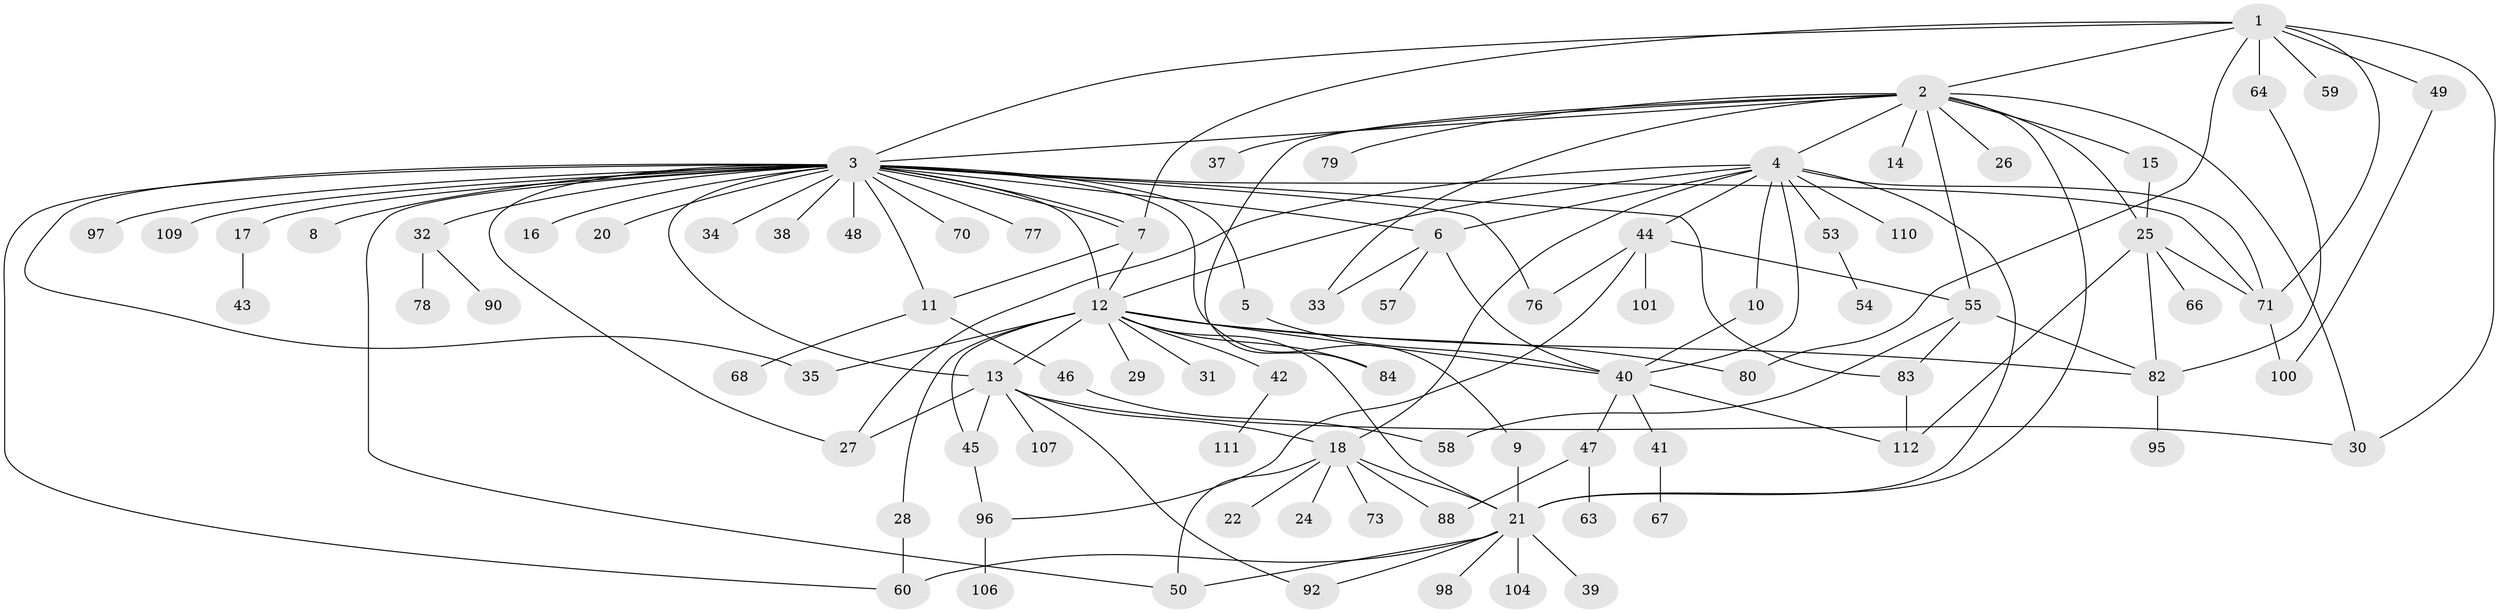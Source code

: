 // Generated by graph-tools (version 1.1) at 2025/23/03/03/25 07:23:51]
// undirected, 86 vertices, 132 edges
graph export_dot {
graph [start="1"]
  node [color=gray90,style=filled];
  1 [super="+105"];
  2 [super="+81"];
  3 [super="+86"];
  4 [super="+75"];
  5;
  6 [super="+52"];
  7;
  8 [super="+69"];
  9;
  10 [super="+56"];
  11 [super="+19"];
  12 [super="+23"];
  13 [super="+99"];
  14 [super="+51"];
  15;
  16;
  17;
  18 [super="+93"];
  20;
  21 [super="+36"];
  22 [super="+74"];
  24;
  25 [super="+72"];
  26;
  27;
  28;
  29;
  30;
  31;
  32;
  33;
  34;
  35;
  37;
  38;
  39;
  40 [super="+103"];
  41 [super="+61"];
  42;
  43;
  44 [super="+85"];
  45;
  46 [super="+65"];
  47 [super="+102"];
  48;
  49 [super="+108"];
  50;
  53;
  54;
  55;
  57;
  58;
  59;
  60 [super="+62"];
  63;
  64;
  66;
  67;
  68;
  70;
  71 [super="+91"];
  73;
  76 [super="+87"];
  77;
  78;
  79;
  80 [super="+89"];
  82 [super="+94"];
  83;
  84;
  88;
  90;
  92;
  95;
  96;
  97;
  98;
  100;
  101;
  104;
  106;
  107;
  109;
  110;
  111;
  112;
  1 -- 2;
  1 -- 3;
  1 -- 7;
  1 -- 30;
  1 -- 49;
  1 -- 59;
  1 -- 64;
  1 -- 80;
  1 -- 71;
  2 -- 3;
  2 -- 4;
  2 -- 14;
  2 -- 15;
  2 -- 25;
  2 -- 26;
  2 -- 33;
  2 -- 37;
  2 -- 55;
  2 -- 79;
  2 -- 84;
  2 -- 30;
  2 -- 21;
  3 -- 5;
  3 -- 6;
  3 -- 7;
  3 -- 7;
  3 -- 8;
  3 -- 9;
  3 -- 11;
  3 -- 13;
  3 -- 16 [weight=2];
  3 -- 17;
  3 -- 20;
  3 -- 27;
  3 -- 32;
  3 -- 34;
  3 -- 35;
  3 -- 38;
  3 -- 48;
  3 -- 50;
  3 -- 60;
  3 -- 70;
  3 -- 71;
  3 -- 76 [weight=2];
  3 -- 77;
  3 -- 83;
  3 -- 97;
  3 -- 109;
  3 -- 12;
  4 -- 10;
  4 -- 18;
  4 -- 21 [weight=2];
  4 -- 27;
  4 -- 40;
  4 -- 44;
  4 -- 53;
  4 -- 71;
  4 -- 110;
  4 -- 12;
  4 -- 6;
  5 -- 40;
  6 -- 40;
  6 -- 33;
  6 -- 57;
  7 -- 11;
  7 -- 12;
  9 -- 21;
  10 -- 40;
  11 -- 46;
  11 -- 68;
  12 -- 13 [weight=2];
  12 -- 28;
  12 -- 31;
  12 -- 35;
  12 -- 42;
  12 -- 45;
  12 -- 82;
  12 -- 40;
  12 -- 84;
  12 -- 21;
  12 -- 29;
  12 -- 80;
  13 -- 27;
  13 -- 30;
  13 -- 92;
  13 -- 18;
  13 -- 107;
  13 -- 45;
  15 -- 25;
  17 -- 43;
  18 -- 21;
  18 -- 22;
  18 -- 24;
  18 -- 50;
  18 -- 73;
  18 -- 88;
  21 -- 92;
  21 -- 104;
  21 -- 98;
  21 -- 39;
  21 -- 50;
  21 -- 60;
  25 -- 66;
  25 -- 112;
  25 -- 71;
  25 -- 82;
  28 -- 60;
  32 -- 78;
  32 -- 90;
  40 -- 41;
  40 -- 47;
  40 -- 112;
  41 -- 67;
  42 -- 111;
  44 -- 101;
  44 -- 96;
  44 -- 55;
  44 -- 76;
  45 -- 96;
  46 -- 58;
  47 -- 63;
  47 -- 88;
  49 -- 100;
  53 -- 54;
  55 -- 58;
  55 -- 82;
  55 -- 83;
  64 -- 82;
  71 -- 100;
  82 -- 95;
  83 -- 112;
  96 -- 106;
}
